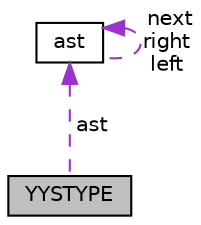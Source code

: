 digraph "YYSTYPE"
{
  edge [fontname="Helvetica",fontsize="10",labelfontname="Helvetica",labelfontsize="10"];
  node [fontname="Helvetica",fontsize="10",shape=record];
  Node1 [label="YYSTYPE",height=0.2,width=0.4,color="black", fillcolor="grey75", style="filled", fontcolor="black"];
  Node2 -> Node1 [dir="back",color="darkorchid3",fontsize="10",style="dashed",label=" ast" ,fontname="Helvetica"];
  Node2 [label="ast",height=0.2,width=0.4,color="black", fillcolor="white", style="filled",URL="$structast.html"];
  Node2 -> Node2 [dir="back",color="darkorchid3",fontsize="10",style="dashed",label=" next\nright\nleft" ,fontname="Helvetica"];
}
